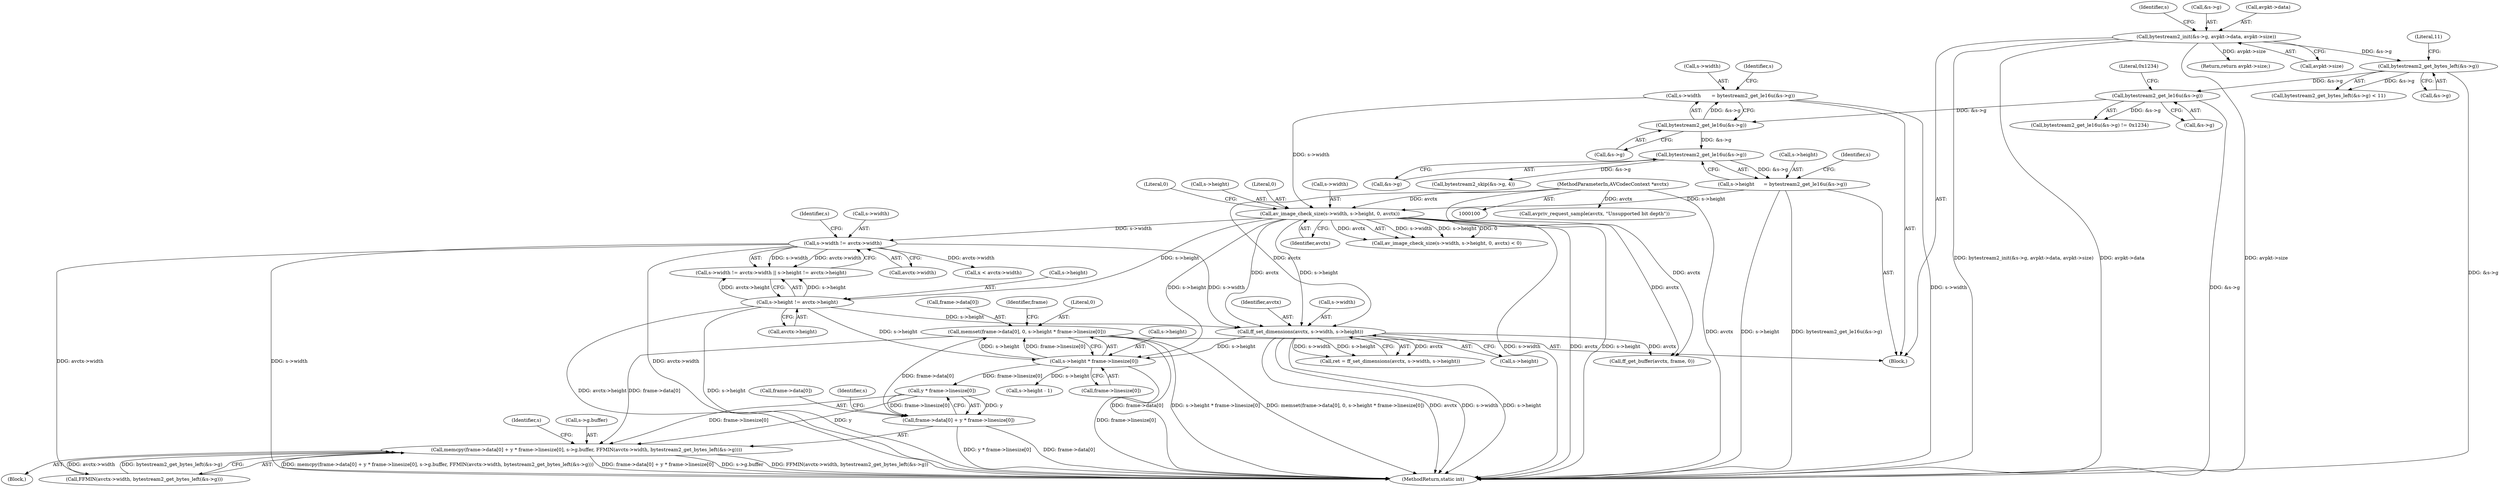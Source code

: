 digraph "0_FFmpeg_8c2ea3030af7b40a3c4275696fb5c76cdb80950a@array" {
"1000355" [label="(Call,memset(frame->data[0], 0, s->height * frame->linesize[0]))"];
"1000362" [label="(Call,s->height * frame->linesize[0])"];
"1000298" [label="(Call,av_image_check_size(s->width, s->height, 0, avctx))"];
"1000161" [label="(Call,s->width       = bytestream2_get_le16u(&s->g))"];
"1000165" [label="(Call,bytestream2_get_le16u(&s->g))"];
"1000153" [label="(Call,bytestream2_get_le16u(&s->g))"];
"1000143" [label="(Call,bytestream2_get_bytes_left(&s->g))"];
"1000130" [label="(Call,bytestream2_init(&s->g, avpkt->data, avpkt->size))"];
"1000170" [label="(Call,s->height      = bytestream2_get_le16u(&s->g))"];
"1000174" [label="(Call,bytestream2_get_le16u(&s->g))"];
"1000101" [label="(MethodParameterIn,AVCodecContext *avctx)"];
"1000320" [label="(Call,s->height != avctx->height)"];
"1000330" [label="(Call,ff_set_dimensions(avctx, s->width, s->height))"];
"1000313" [label="(Call,s->width != avctx->width)"];
"1000884" [label="(Call,memcpy(frame->data[0] + y * frame->linesize[0], s->g.buffer, FFMIN(avctx->width, bytestream2_get_bytes_left(&s->g))))"];
"1000885" [label="(Call,frame->data[0] + y * frame->linesize[0])"];
"1000105" [label="(Block,)"];
"1000130" [label="(Call,bytestream2_init(&s->g, avpkt->data, avpkt->size))"];
"1000146" [label="(Identifier,s)"];
"1000131" [label="(Call,&s->g)"];
"1000302" [label="(Call,s->height)"];
"1000172" [label="(Identifier,s)"];
"1000898" [label="(Call,s->g.buffer)"];
"1000332" [label="(Call,s->width)"];
"1000142" [label="(Call,bytestream2_get_bytes_left(&s->g) < 11)"];
"1000165" [label="(Call,bytestream2_get_le16u(&s->g))"];
"1000927" [label="(Return,return avpkt->size;)"];
"1000317" [label="(Call,avctx->width)"];
"1000322" [label="(Identifier,s)"];
"1000348" [label="(Call,ff_get_buffer(avctx, frame, 0))"];
"1000161" [label="(Call,s->width       = bytestream2_get_le16u(&s->g))"];
"1000335" [label="(Call,s->height)"];
"1000891" [label="(Call,y * frame->linesize[0])"];
"1000170" [label="(Call,s->height      = bytestream2_get_le16u(&s->g))"];
"1000658" [label="(Call,s->height - 1)"];
"1000330" [label="(Call,ff_set_dimensions(avctx, s->width, s->height))"];
"1000356" [label="(Call,frame->data[0])"];
"1000884" [label="(Call,memcpy(frame->data[0] + y * frame->linesize[0], s->g.buffer, FFMIN(avctx->width, bytestream2_get_bytes_left(&s->g))))"];
"1000320" [label="(Call,s->height != avctx->height)"];
"1000355" [label="(Call,memset(frame->data[0], 0, s->height * frame->linesize[0]))"];
"1000175" [label="(Call,&s->g)"];
"1000306" [label="(Identifier,avctx)"];
"1000305" [label="(Literal,0)"];
"1000144" [label="(Call,&s->g)"];
"1000162" [label="(Call,s->width)"];
"1000226" [label="(Call,avpriv_request_sample(avctx, \"Unsupported bit depth\"))"];
"1000143" [label="(Call,bytestream2_get_bytes_left(&s->g))"];
"1000166" [label="(Call,&s->g)"];
"1000152" [label="(Call,bytestream2_get_le16u(&s->g) != 0x1234)"];
"1000883" [label="(Block,)"];
"1000299" [label="(Call,s->width)"];
"1000297" [label="(Call,av_image_check_size(s->width, s->height, 0, avctx) < 0)"];
"1000331" [label="(Identifier,avctx)"];
"1000915" [label="(Identifier,s)"];
"1000321" [label="(Call,s->height)"];
"1000148" [label="(Literal,11)"];
"1000312" [label="(Call,s->width != avctx->width || s->height != avctx->height)"];
"1000821" [label="(Call,x < avctx->width)"];
"1000900" [label="(Identifier,s)"];
"1000138" [label="(Call,avpkt->size)"];
"1000373" [label="(Identifier,frame)"];
"1000135" [label="(Call,avpkt->data)"];
"1000903" [label="(Call,FFMIN(avctx->width, bytestream2_get_bytes_left(&s->g)))"];
"1000314" [label="(Call,s->width)"];
"1000174" [label="(Call,bytestream2_get_le16u(&s->g))"];
"1000886" [label="(Call,frame->data[0])"];
"1000885" [label="(Call,frame->data[0] + y * frame->linesize[0])"];
"1000324" [label="(Call,avctx->height)"];
"1000362" [label="(Call,s->height * frame->linesize[0])"];
"1000363" [label="(Call,s->height)"];
"1000158" [label="(Literal,0x1234)"];
"1000307" [label="(Literal,0)"];
"1000328" [label="(Call,ret = ff_set_dimensions(avctx, s->width, s->height))"];
"1000153" [label="(Call,bytestream2_get_le16u(&s->g))"];
"1000298" [label="(Call,av_image_check_size(s->width, s->height, 0, avctx))"];
"1000171" [label="(Call,s->height)"];
"1000101" [label="(MethodParameterIn,AVCodecContext *avctx)"];
"1000931" [label="(MethodReturn,static int)"];
"1000179" [label="(Call,bytestream2_skip(&s->g, 4))"];
"1000361" [label="(Literal,0)"];
"1000366" [label="(Call,frame->linesize[0])"];
"1000313" [label="(Call,s->width != avctx->width)"];
"1000154" [label="(Call,&s->g)"];
"1000182" [label="(Identifier,s)"];
"1000355" -> "1000105"  [label="AST: "];
"1000355" -> "1000362"  [label="CFG: "];
"1000356" -> "1000355"  [label="AST: "];
"1000361" -> "1000355"  [label="AST: "];
"1000362" -> "1000355"  [label="AST: "];
"1000373" -> "1000355"  [label="CFG: "];
"1000355" -> "1000931"  [label="DDG: frame->data[0]"];
"1000355" -> "1000931"  [label="DDG: s->height * frame->linesize[0]"];
"1000355" -> "1000931"  [label="DDG: memset(frame->data[0], 0, s->height * frame->linesize[0])"];
"1000362" -> "1000355"  [label="DDG: s->height"];
"1000362" -> "1000355"  [label="DDG: frame->linesize[0]"];
"1000355" -> "1000884"  [label="DDG: frame->data[0]"];
"1000355" -> "1000885"  [label="DDG: frame->data[0]"];
"1000362" -> "1000366"  [label="CFG: "];
"1000363" -> "1000362"  [label="AST: "];
"1000366" -> "1000362"  [label="AST: "];
"1000362" -> "1000931"  [label="DDG: frame->linesize[0]"];
"1000298" -> "1000362"  [label="DDG: s->height"];
"1000320" -> "1000362"  [label="DDG: s->height"];
"1000330" -> "1000362"  [label="DDG: s->height"];
"1000362" -> "1000658"  [label="DDG: s->height"];
"1000362" -> "1000891"  [label="DDG: frame->linesize[0]"];
"1000298" -> "1000297"  [label="AST: "];
"1000298" -> "1000306"  [label="CFG: "];
"1000299" -> "1000298"  [label="AST: "];
"1000302" -> "1000298"  [label="AST: "];
"1000305" -> "1000298"  [label="AST: "];
"1000306" -> "1000298"  [label="AST: "];
"1000307" -> "1000298"  [label="CFG: "];
"1000298" -> "1000931"  [label="DDG: s->width"];
"1000298" -> "1000931"  [label="DDG: avctx"];
"1000298" -> "1000931"  [label="DDG: s->height"];
"1000298" -> "1000297"  [label="DDG: s->width"];
"1000298" -> "1000297"  [label="DDG: s->height"];
"1000298" -> "1000297"  [label="DDG: 0"];
"1000298" -> "1000297"  [label="DDG: avctx"];
"1000161" -> "1000298"  [label="DDG: s->width"];
"1000170" -> "1000298"  [label="DDG: s->height"];
"1000101" -> "1000298"  [label="DDG: avctx"];
"1000298" -> "1000313"  [label="DDG: s->width"];
"1000298" -> "1000320"  [label="DDG: s->height"];
"1000298" -> "1000330"  [label="DDG: avctx"];
"1000298" -> "1000330"  [label="DDG: s->height"];
"1000298" -> "1000348"  [label="DDG: avctx"];
"1000161" -> "1000105"  [label="AST: "];
"1000161" -> "1000165"  [label="CFG: "];
"1000162" -> "1000161"  [label="AST: "];
"1000165" -> "1000161"  [label="AST: "];
"1000172" -> "1000161"  [label="CFG: "];
"1000161" -> "1000931"  [label="DDG: s->width"];
"1000165" -> "1000161"  [label="DDG: &s->g"];
"1000165" -> "1000166"  [label="CFG: "];
"1000166" -> "1000165"  [label="AST: "];
"1000153" -> "1000165"  [label="DDG: &s->g"];
"1000165" -> "1000174"  [label="DDG: &s->g"];
"1000153" -> "1000152"  [label="AST: "];
"1000153" -> "1000154"  [label="CFG: "];
"1000154" -> "1000153"  [label="AST: "];
"1000158" -> "1000153"  [label="CFG: "];
"1000153" -> "1000931"  [label="DDG: &s->g"];
"1000153" -> "1000152"  [label="DDG: &s->g"];
"1000143" -> "1000153"  [label="DDG: &s->g"];
"1000143" -> "1000142"  [label="AST: "];
"1000143" -> "1000144"  [label="CFG: "];
"1000144" -> "1000143"  [label="AST: "];
"1000148" -> "1000143"  [label="CFG: "];
"1000143" -> "1000931"  [label="DDG: &s->g"];
"1000143" -> "1000142"  [label="DDG: &s->g"];
"1000130" -> "1000143"  [label="DDG: &s->g"];
"1000130" -> "1000105"  [label="AST: "];
"1000130" -> "1000138"  [label="CFG: "];
"1000131" -> "1000130"  [label="AST: "];
"1000135" -> "1000130"  [label="AST: "];
"1000138" -> "1000130"  [label="AST: "];
"1000146" -> "1000130"  [label="CFG: "];
"1000130" -> "1000931"  [label="DDG: bytestream2_init(&s->g, avpkt->data, avpkt->size)"];
"1000130" -> "1000931"  [label="DDG: avpkt->data"];
"1000130" -> "1000931"  [label="DDG: avpkt->size"];
"1000130" -> "1000927"  [label="DDG: avpkt->size"];
"1000170" -> "1000105"  [label="AST: "];
"1000170" -> "1000174"  [label="CFG: "];
"1000171" -> "1000170"  [label="AST: "];
"1000174" -> "1000170"  [label="AST: "];
"1000182" -> "1000170"  [label="CFG: "];
"1000170" -> "1000931"  [label="DDG: s->height"];
"1000170" -> "1000931"  [label="DDG: bytestream2_get_le16u(&s->g)"];
"1000174" -> "1000170"  [label="DDG: &s->g"];
"1000174" -> "1000175"  [label="CFG: "];
"1000175" -> "1000174"  [label="AST: "];
"1000174" -> "1000179"  [label="DDG: &s->g"];
"1000101" -> "1000100"  [label="AST: "];
"1000101" -> "1000931"  [label="DDG: avctx"];
"1000101" -> "1000226"  [label="DDG: avctx"];
"1000101" -> "1000330"  [label="DDG: avctx"];
"1000101" -> "1000348"  [label="DDG: avctx"];
"1000320" -> "1000312"  [label="AST: "];
"1000320" -> "1000324"  [label="CFG: "];
"1000321" -> "1000320"  [label="AST: "];
"1000324" -> "1000320"  [label="AST: "];
"1000312" -> "1000320"  [label="CFG: "];
"1000320" -> "1000931"  [label="DDG: avctx->height"];
"1000320" -> "1000931"  [label="DDG: s->height"];
"1000320" -> "1000312"  [label="DDG: s->height"];
"1000320" -> "1000312"  [label="DDG: avctx->height"];
"1000320" -> "1000330"  [label="DDG: s->height"];
"1000330" -> "1000328"  [label="AST: "];
"1000330" -> "1000335"  [label="CFG: "];
"1000331" -> "1000330"  [label="AST: "];
"1000332" -> "1000330"  [label="AST: "];
"1000335" -> "1000330"  [label="AST: "];
"1000328" -> "1000330"  [label="CFG: "];
"1000330" -> "1000931"  [label="DDG: avctx"];
"1000330" -> "1000931"  [label="DDG: s->width"];
"1000330" -> "1000931"  [label="DDG: s->height"];
"1000330" -> "1000328"  [label="DDG: avctx"];
"1000330" -> "1000328"  [label="DDG: s->width"];
"1000330" -> "1000328"  [label="DDG: s->height"];
"1000313" -> "1000330"  [label="DDG: s->width"];
"1000330" -> "1000348"  [label="DDG: avctx"];
"1000313" -> "1000312"  [label="AST: "];
"1000313" -> "1000317"  [label="CFG: "];
"1000314" -> "1000313"  [label="AST: "];
"1000317" -> "1000313"  [label="AST: "];
"1000322" -> "1000313"  [label="CFG: "];
"1000312" -> "1000313"  [label="CFG: "];
"1000313" -> "1000931"  [label="DDG: s->width"];
"1000313" -> "1000931"  [label="DDG: avctx->width"];
"1000313" -> "1000312"  [label="DDG: s->width"];
"1000313" -> "1000312"  [label="DDG: avctx->width"];
"1000313" -> "1000821"  [label="DDG: avctx->width"];
"1000313" -> "1000903"  [label="DDG: avctx->width"];
"1000884" -> "1000883"  [label="AST: "];
"1000884" -> "1000903"  [label="CFG: "];
"1000885" -> "1000884"  [label="AST: "];
"1000898" -> "1000884"  [label="AST: "];
"1000903" -> "1000884"  [label="AST: "];
"1000915" -> "1000884"  [label="CFG: "];
"1000884" -> "1000931"  [label="DDG: memcpy(frame->data[0] + y * frame->linesize[0], s->g.buffer, FFMIN(avctx->width, bytestream2_get_bytes_left(&s->g)))"];
"1000884" -> "1000931"  [label="DDG: frame->data[0] + y * frame->linesize[0]"];
"1000884" -> "1000931"  [label="DDG: s->g.buffer"];
"1000884" -> "1000931"  [label="DDG: FFMIN(avctx->width, bytestream2_get_bytes_left(&s->g))"];
"1000891" -> "1000884"  [label="DDG: y"];
"1000891" -> "1000884"  [label="DDG: frame->linesize[0]"];
"1000903" -> "1000884"  [label="DDG: avctx->width"];
"1000903" -> "1000884"  [label="DDG: bytestream2_get_bytes_left(&s->g)"];
"1000885" -> "1000891"  [label="CFG: "];
"1000886" -> "1000885"  [label="AST: "];
"1000891" -> "1000885"  [label="AST: "];
"1000900" -> "1000885"  [label="CFG: "];
"1000885" -> "1000931"  [label="DDG: y * frame->linesize[0]"];
"1000885" -> "1000931"  [label="DDG: frame->data[0]"];
"1000891" -> "1000885"  [label="DDG: y"];
"1000891" -> "1000885"  [label="DDG: frame->linesize[0]"];
}
